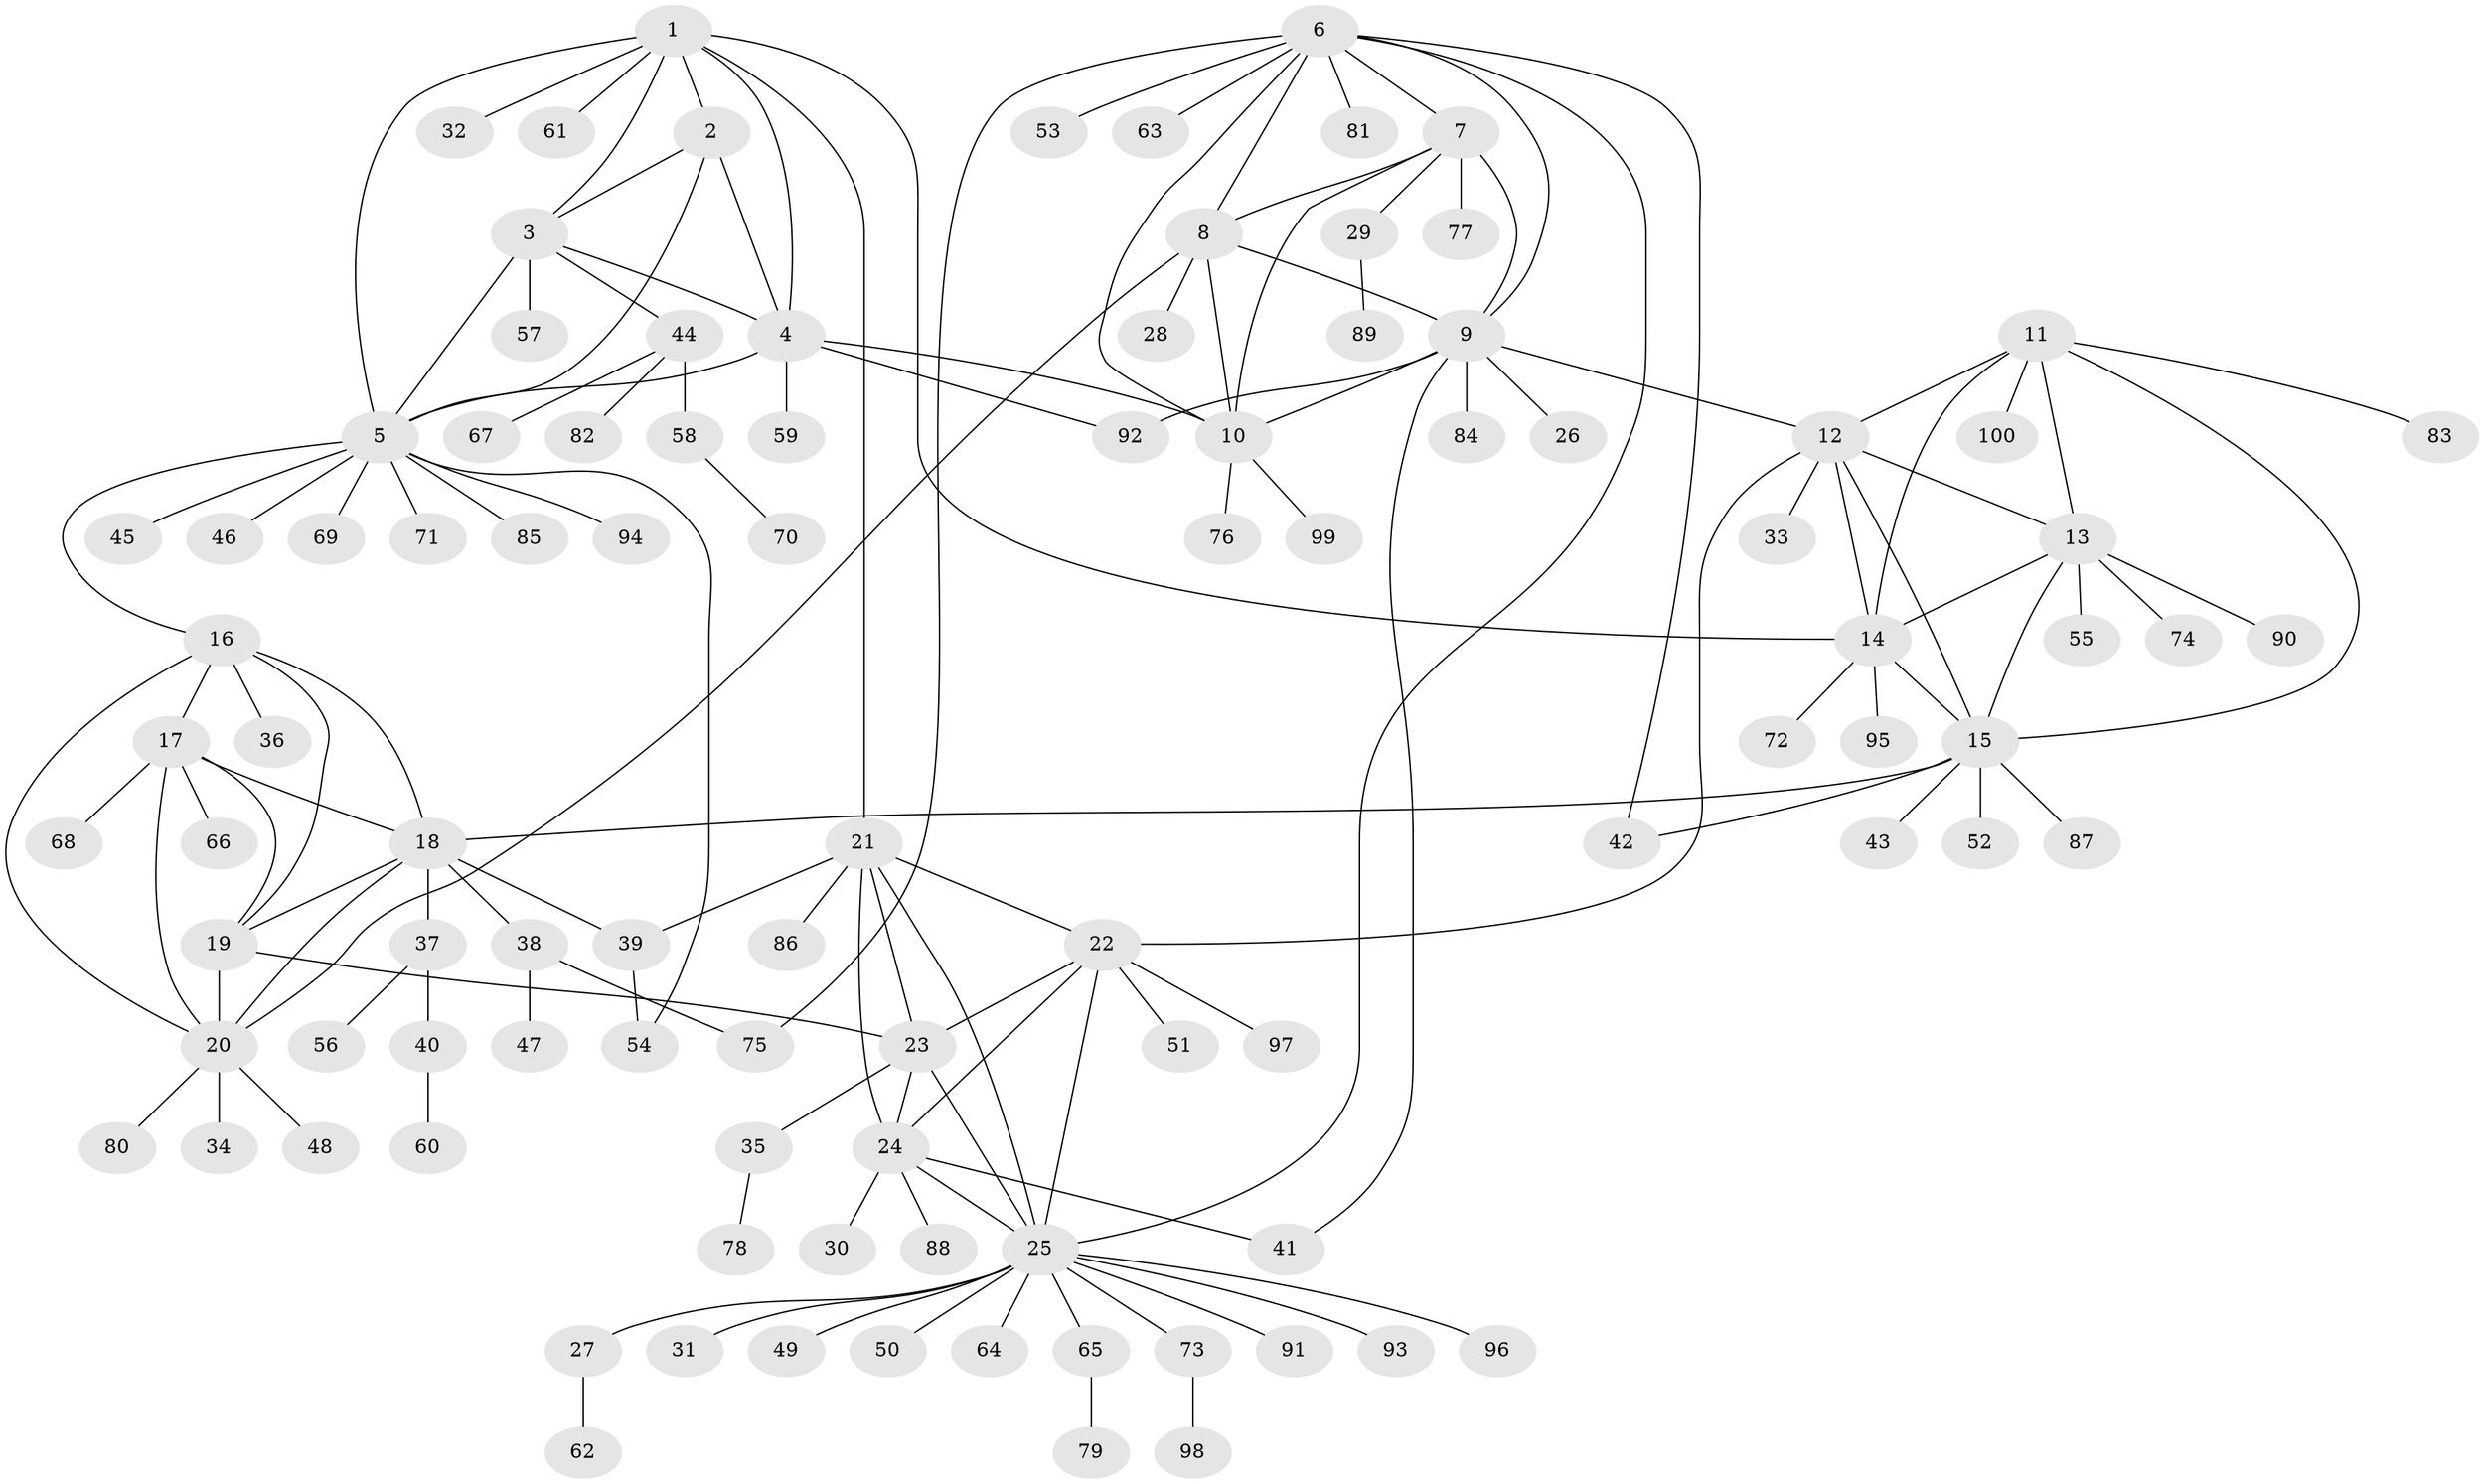 // coarse degree distribution, {3: 0.02, 5: 0.04, 6: 0.04, 1: 0.78, 8: 0.04, 12: 0.04, 10: 0.02, 2: 0.02}
// Generated by graph-tools (version 1.1) at 2025/58/03/04/25 21:58:21]
// undirected, 100 vertices, 141 edges
graph export_dot {
graph [start="1"]
  node [color=gray90,style=filled];
  1;
  2;
  3;
  4;
  5;
  6;
  7;
  8;
  9;
  10;
  11;
  12;
  13;
  14;
  15;
  16;
  17;
  18;
  19;
  20;
  21;
  22;
  23;
  24;
  25;
  26;
  27;
  28;
  29;
  30;
  31;
  32;
  33;
  34;
  35;
  36;
  37;
  38;
  39;
  40;
  41;
  42;
  43;
  44;
  45;
  46;
  47;
  48;
  49;
  50;
  51;
  52;
  53;
  54;
  55;
  56;
  57;
  58;
  59;
  60;
  61;
  62;
  63;
  64;
  65;
  66;
  67;
  68;
  69;
  70;
  71;
  72;
  73;
  74;
  75;
  76;
  77;
  78;
  79;
  80;
  81;
  82;
  83;
  84;
  85;
  86;
  87;
  88;
  89;
  90;
  91;
  92;
  93;
  94;
  95;
  96;
  97;
  98;
  99;
  100;
  1 -- 2;
  1 -- 3;
  1 -- 4;
  1 -- 5;
  1 -- 14;
  1 -- 21;
  1 -- 32;
  1 -- 61;
  2 -- 3;
  2 -- 4;
  2 -- 5;
  3 -- 4;
  3 -- 5;
  3 -- 44;
  3 -- 57;
  4 -- 5;
  4 -- 10;
  4 -- 59;
  4 -- 92;
  5 -- 16;
  5 -- 45;
  5 -- 46;
  5 -- 54;
  5 -- 69;
  5 -- 71;
  5 -- 85;
  5 -- 94;
  6 -- 7;
  6 -- 8;
  6 -- 9;
  6 -- 10;
  6 -- 25;
  6 -- 42;
  6 -- 53;
  6 -- 63;
  6 -- 75;
  6 -- 81;
  7 -- 8;
  7 -- 9;
  7 -- 10;
  7 -- 29;
  7 -- 77;
  8 -- 9;
  8 -- 10;
  8 -- 20;
  8 -- 28;
  9 -- 10;
  9 -- 12;
  9 -- 26;
  9 -- 41;
  9 -- 84;
  9 -- 92;
  10 -- 76;
  10 -- 99;
  11 -- 12;
  11 -- 13;
  11 -- 14;
  11 -- 15;
  11 -- 83;
  11 -- 100;
  12 -- 13;
  12 -- 14;
  12 -- 15;
  12 -- 22;
  12 -- 33;
  13 -- 14;
  13 -- 15;
  13 -- 55;
  13 -- 74;
  13 -- 90;
  14 -- 15;
  14 -- 72;
  14 -- 95;
  15 -- 18;
  15 -- 42;
  15 -- 43;
  15 -- 52;
  15 -- 87;
  16 -- 17;
  16 -- 18;
  16 -- 19;
  16 -- 20;
  16 -- 36;
  17 -- 18;
  17 -- 19;
  17 -- 20;
  17 -- 66;
  17 -- 68;
  18 -- 19;
  18 -- 20;
  18 -- 37;
  18 -- 38;
  18 -- 39;
  19 -- 20;
  19 -- 23;
  20 -- 34;
  20 -- 48;
  20 -- 80;
  21 -- 22;
  21 -- 23;
  21 -- 24;
  21 -- 25;
  21 -- 39;
  21 -- 86;
  22 -- 23;
  22 -- 24;
  22 -- 25;
  22 -- 51;
  22 -- 97;
  23 -- 24;
  23 -- 25;
  23 -- 35;
  24 -- 25;
  24 -- 30;
  24 -- 41;
  24 -- 88;
  25 -- 27;
  25 -- 31;
  25 -- 49;
  25 -- 50;
  25 -- 64;
  25 -- 65;
  25 -- 73;
  25 -- 91;
  25 -- 93;
  25 -- 96;
  27 -- 62;
  29 -- 89;
  35 -- 78;
  37 -- 40;
  37 -- 56;
  38 -- 47;
  38 -- 75;
  39 -- 54;
  40 -- 60;
  44 -- 58;
  44 -- 67;
  44 -- 82;
  58 -- 70;
  65 -- 79;
  73 -- 98;
}
